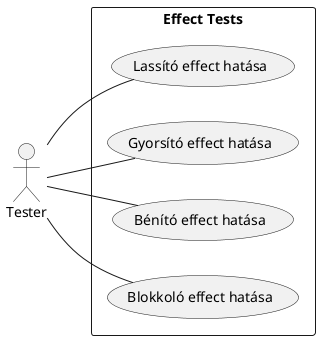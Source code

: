 @startuml Effect tests
left to right direction

actor "Tester" as t

rectangle "Effect Tests" {
    usecase "Lassító effect hatása" as test1
    usecase "Gyorsító effect hatása" as test2
    usecase "Bénító effect hatása" as test3
    usecase "Blokkoló effect hatása" as test4

}

t -- test1
t -- test2
t -- test3
t -- test4


@enduml